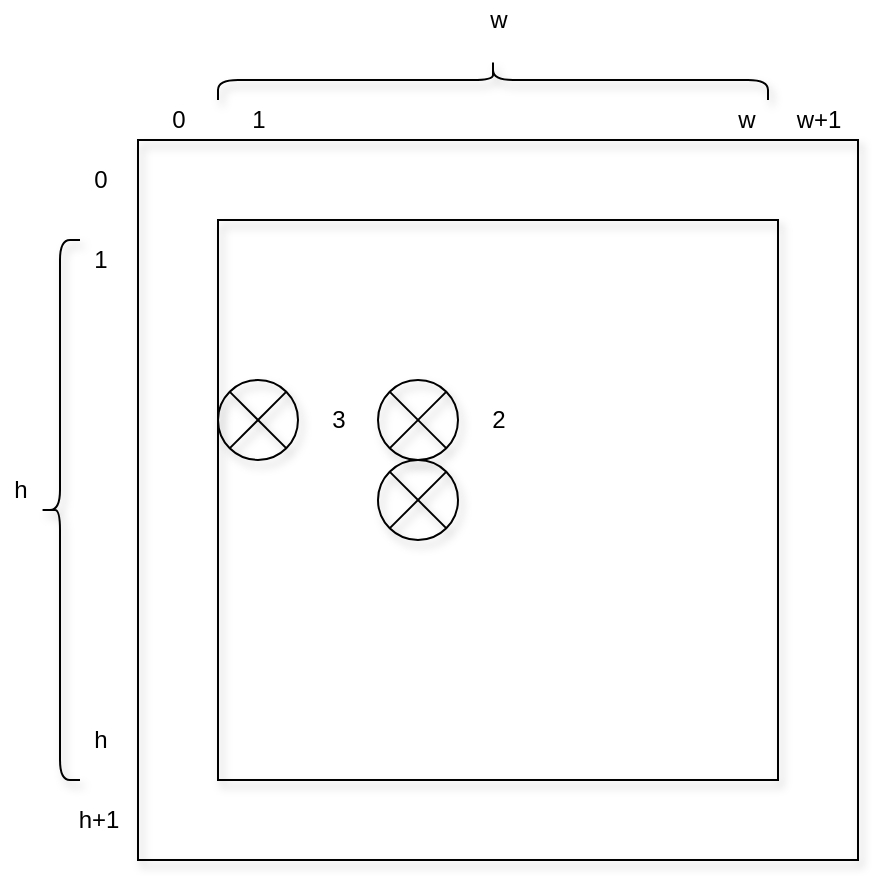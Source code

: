 <mxfile version="13.1.3" pages="2">
    <diagram id="6hGFLwfOUW9BJ-s0fimq" name="B">
        <mxGraphModel dx="584" dy="666" grid="1" gridSize="10" guides="1" tooltips="1" connect="1" arrows="1" fold="1" page="1" pageScale="1" pageWidth="827" pageHeight="1169" math="0" shadow="0">
            <root>
                <mxCell id="0"/>
                <mxCell id="1" parent="0"/>
                <mxCell id="2" value="" style="whiteSpace=wrap;html=1;aspect=fixed;shadow=1;fillColor=none;" vertex="1" parent="1">
                    <mxGeometry x="120" y="160" width="360" height="360" as="geometry"/>
                </mxCell>
                <mxCell id="4" value="h" style="text;html=1;align=center;verticalAlign=middle;resizable=0;points=[];autosize=1;" vertex="1" parent="1">
                    <mxGeometry x="51" y="325" width="20" height="20" as="geometry"/>
                </mxCell>
                <mxCell id="5" value="w" style="text;html=1;align=center;verticalAlign=middle;resizable=0;points=[];autosize=1;" vertex="1" parent="1">
                    <mxGeometry x="290" y="90" width="20" height="20" as="geometry"/>
                </mxCell>
                <mxCell id="6" value="" style="shape=curlyBracket;whiteSpace=wrap;html=1;rounded=1;shadow=1;fillColor=none;" vertex="1" parent="1">
                    <mxGeometry x="71" y="210" width="20" height="270" as="geometry"/>
                </mxCell>
                <mxCell id="7" value="" style="shape=curlyBracket;whiteSpace=wrap;html=1;rounded=1;shadow=1;fillColor=none;rotation=90;" vertex="1" parent="1">
                    <mxGeometry x="287.5" y="-7.5" width="20" height="275" as="geometry"/>
                </mxCell>
                <mxCell id="8" value="0&lt;br&gt;" style="text;html=1;align=center;verticalAlign=middle;resizable=0;points=[];autosize=1;" vertex="1" parent="1">
                    <mxGeometry x="91" y="170" width="20" height="20" as="geometry"/>
                </mxCell>
                <mxCell id="9" value="h" style="text;html=1;align=center;verticalAlign=middle;resizable=0;points=[];autosize=1;" vertex="1" parent="1">
                    <mxGeometry x="91" y="450" width="20" height="20" as="geometry"/>
                </mxCell>
                <mxCell id="10" value="0" style="text;html=1;align=center;verticalAlign=middle;resizable=0;points=[];autosize=1;" vertex="1" parent="1">
                    <mxGeometry x="130" y="140" width="20" height="20" as="geometry"/>
                </mxCell>
                <mxCell id="11" value="w" style="text;html=1;align=center;verticalAlign=middle;resizable=0;points=[];autosize=1;" vertex="1" parent="1">
                    <mxGeometry x="414" y="140" width="20" height="20" as="geometry"/>
                </mxCell>
                <mxCell id="12" value="" style="shape=sumEllipse;perimeter=ellipsePerimeter;whiteSpace=wrap;html=1;backgroundOutline=1;shadow=1;fillColor=none;" vertex="1" parent="1">
                    <mxGeometry x="240" y="280" width="40" height="40" as="geometry"/>
                </mxCell>
                <mxCell id="13" value="" style="shape=sumEllipse;perimeter=ellipsePerimeter;whiteSpace=wrap;html=1;backgroundOutline=1;shadow=1;fillColor=none;" vertex="1" parent="1">
                    <mxGeometry x="240" y="320" width="40" height="40" as="geometry"/>
                </mxCell>
                <mxCell id="14" value="" style="shape=sumEllipse;perimeter=ellipsePerimeter;whiteSpace=wrap;html=1;backgroundOutline=1;shadow=1;fillColor=none;" vertex="1" parent="1">
                    <mxGeometry x="160" y="280" width="40" height="40" as="geometry"/>
                </mxCell>
                <mxCell id="15" value="3" style="text;html=1;align=center;verticalAlign=middle;resizable=0;points=[];autosize=1;" vertex="1" parent="1">
                    <mxGeometry x="210" y="290" width="20" height="20" as="geometry"/>
                </mxCell>
                <mxCell id="16" value="2" style="text;html=1;align=center;verticalAlign=middle;resizable=0;points=[];autosize=1;" vertex="1" parent="1">
                    <mxGeometry x="290" y="290" width="20" height="20" as="geometry"/>
                </mxCell>
                <mxCell id="17" value="" style="whiteSpace=wrap;html=1;aspect=fixed;shadow=1;fillColor=none;" vertex="1" parent="1">
                    <mxGeometry x="160" y="200" width="280" height="280" as="geometry"/>
                </mxCell>
                <mxCell id="18" value="1" style="text;html=1;align=center;verticalAlign=middle;resizable=0;points=[];autosize=1;" vertex="1" parent="1">
                    <mxGeometry x="91" y="210" width="20" height="20" as="geometry"/>
                </mxCell>
                <mxCell id="19" value="h+1" style="text;html=1;align=center;verticalAlign=middle;resizable=0;points=[];autosize=1;" vertex="1" parent="1">
                    <mxGeometry x="80" y="490" width="40" height="20" as="geometry"/>
                </mxCell>
                <mxCell id="20" value="1" style="text;html=1;align=center;verticalAlign=middle;resizable=0;points=[];autosize=1;" vertex="1" parent="1">
                    <mxGeometry x="170" y="140" width="20" height="20" as="geometry"/>
                </mxCell>
                <mxCell id="21" value="w+1" style="text;html=1;align=center;verticalAlign=middle;resizable=0;points=[];autosize=1;" vertex="1" parent="1">
                    <mxGeometry x="440" y="140" width="40" height="20" as="geometry"/>
                </mxCell>
            </root>
        </mxGraphModel>
    </diagram>
    <diagram id="_uLP7sz7YFRuMHdS0grH" name="ページ2">
        <mxGraphModel dx="584" dy="666" grid="1" gridSize="10" guides="1" tooltips="1" connect="1" arrows="1" fold="1" page="1" pageScale="1" pageWidth="827" pageHeight="1169" math="0" shadow="0">
            <root>
                <mxCell id="k3SDlQg-vB-FzID0WzKf-0"/>
                <mxCell id="k3SDlQg-vB-FzID0WzKf-1" parent="k3SDlQg-vB-FzID0WzKf-0"/>
            </root>
        </mxGraphModel>
    </diagram>
</mxfile>